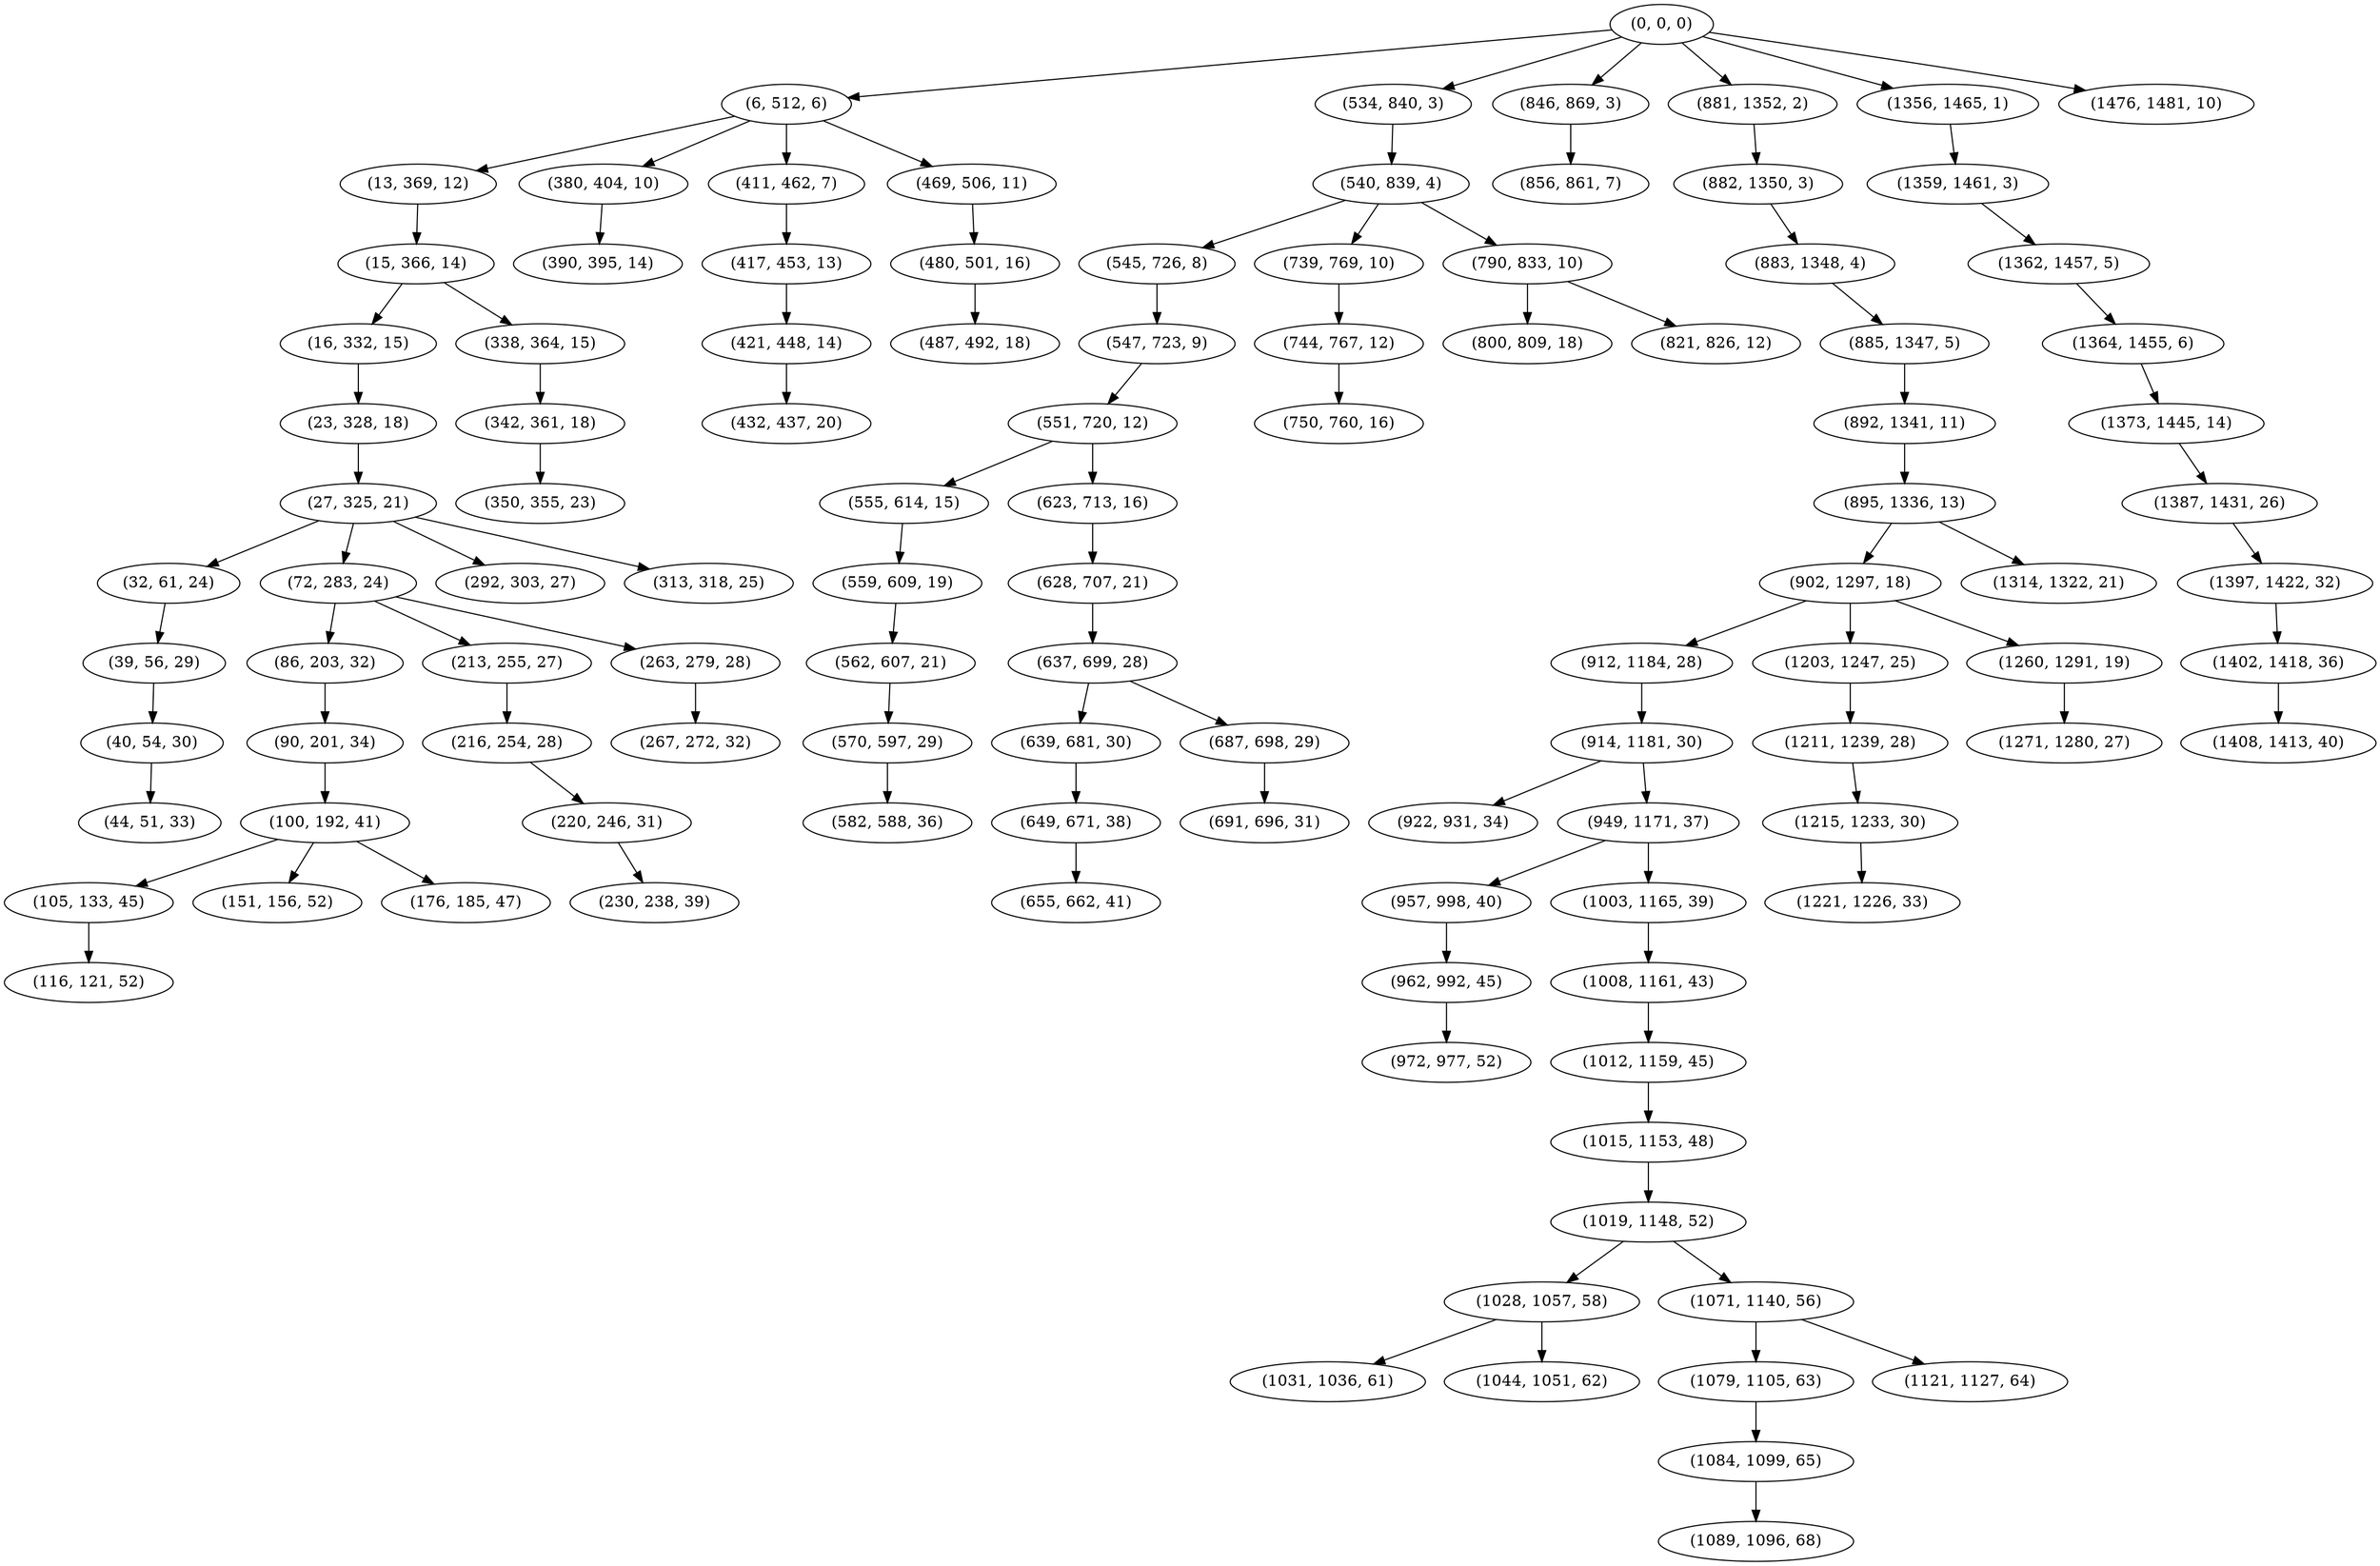 digraph tree {
    "(0, 0, 0)";
    "(6, 512, 6)";
    "(13, 369, 12)";
    "(15, 366, 14)";
    "(16, 332, 15)";
    "(23, 328, 18)";
    "(27, 325, 21)";
    "(32, 61, 24)";
    "(39, 56, 29)";
    "(40, 54, 30)";
    "(44, 51, 33)";
    "(72, 283, 24)";
    "(86, 203, 32)";
    "(90, 201, 34)";
    "(100, 192, 41)";
    "(105, 133, 45)";
    "(116, 121, 52)";
    "(151, 156, 52)";
    "(176, 185, 47)";
    "(213, 255, 27)";
    "(216, 254, 28)";
    "(220, 246, 31)";
    "(230, 238, 39)";
    "(263, 279, 28)";
    "(267, 272, 32)";
    "(292, 303, 27)";
    "(313, 318, 25)";
    "(338, 364, 15)";
    "(342, 361, 18)";
    "(350, 355, 23)";
    "(380, 404, 10)";
    "(390, 395, 14)";
    "(411, 462, 7)";
    "(417, 453, 13)";
    "(421, 448, 14)";
    "(432, 437, 20)";
    "(469, 506, 11)";
    "(480, 501, 16)";
    "(487, 492, 18)";
    "(534, 840, 3)";
    "(540, 839, 4)";
    "(545, 726, 8)";
    "(547, 723, 9)";
    "(551, 720, 12)";
    "(555, 614, 15)";
    "(559, 609, 19)";
    "(562, 607, 21)";
    "(570, 597, 29)";
    "(582, 588, 36)";
    "(623, 713, 16)";
    "(628, 707, 21)";
    "(637, 699, 28)";
    "(639, 681, 30)";
    "(649, 671, 38)";
    "(655, 662, 41)";
    "(687, 698, 29)";
    "(691, 696, 31)";
    "(739, 769, 10)";
    "(744, 767, 12)";
    "(750, 760, 16)";
    "(790, 833, 10)";
    "(800, 809, 18)";
    "(821, 826, 12)";
    "(846, 869, 3)";
    "(856, 861, 7)";
    "(881, 1352, 2)";
    "(882, 1350, 3)";
    "(883, 1348, 4)";
    "(885, 1347, 5)";
    "(892, 1341, 11)";
    "(895, 1336, 13)";
    "(902, 1297, 18)";
    "(912, 1184, 28)";
    "(914, 1181, 30)";
    "(922, 931, 34)";
    "(949, 1171, 37)";
    "(957, 998, 40)";
    "(962, 992, 45)";
    "(972, 977, 52)";
    "(1003, 1165, 39)";
    "(1008, 1161, 43)";
    "(1012, 1159, 45)";
    "(1015, 1153, 48)";
    "(1019, 1148, 52)";
    "(1028, 1057, 58)";
    "(1031, 1036, 61)";
    "(1044, 1051, 62)";
    "(1071, 1140, 56)";
    "(1079, 1105, 63)";
    "(1084, 1099, 65)";
    "(1089, 1096, 68)";
    "(1121, 1127, 64)";
    "(1203, 1247, 25)";
    "(1211, 1239, 28)";
    "(1215, 1233, 30)";
    "(1221, 1226, 33)";
    "(1260, 1291, 19)";
    "(1271, 1280, 27)";
    "(1314, 1322, 21)";
    "(1356, 1465, 1)";
    "(1359, 1461, 3)";
    "(1362, 1457, 5)";
    "(1364, 1455, 6)";
    "(1373, 1445, 14)";
    "(1387, 1431, 26)";
    "(1397, 1422, 32)";
    "(1402, 1418, 36)";
    "(1408, 1413, 40)";
    "(1476, 1481, 10)";
    "(0, 0, 0)" -> "(6, 512, 6)";
    "(0, 0, 0)" -> "(534, 840, 3)";
    "(0, 0, 0)" -> "(846, 869, 3)";
    "(0, 0, 0)" -> "(881, 1352, 2)";
    "(0, 0, 0)" -> "(1356, 1465, 1)";
    "(0, 0, 0)" -> "(1476, 1481, 10)";
    "(6, 512, 6)" -> "(13, 369, 12)";
    "(6, 512, 6)" -> "(380, 404, 10)";
    "(6, 512, 6)" -> "(411, 462, 7)";
    "(6, 512, 6)" -> "(469, 506, 11)";
    "(13, 369, 12)" -> "(15, 366, 14)";
    "(15, 366, 14)" -> "(16, 332, 15)";
    "(15, 366, 14)" -> "(338, 364, 15)";
    "(16, 332, 15)" -> "(23, 328, 18)";
    "(23, 328, 18)" -> "(27, 325, 21)";
    "(27, 325, 21)" -> "(32, 61, 24)";
    "(27, 325, 21)" -> "(72, 283, 24)";
    "(27, 325, 21)" -> "(292, 303, 27)";
    "(27, 325, 21)" -> "(313, 318, 25)";
    "(32, 61, 24)" -> "(39, 56, 29)";
    "(39, 56, 29)" -> "(40, 54, 30)";
    "(40, 54, 30)" -> "(44, 51, 33)";
    "(72, 283, 24)" -> "(86, 203, 32)";
    "(72, 283, 24)" -> "(213, 255, 27)";
    "(72, 283, 24)" -> "(263, 279, 28)";
    "(86, 203, 32)" -> "(90, 201, 34)";
    "(90, 201, 34)" -> "(100, 192, 41)";
    "(100, 192, 41)" -> "(105, 133, 45)";
    "(100, 192, 41)" -> "(151, 156, 52)";
    "(100, 192, 41)" -> "(176, 185, 47)";
    "(105, 133, 45)" -> "(116, 121, 52)";
    "(213, 255, 27)" -> "(216, 254, 28)";
    "(216, 254, 28)" -> "(220, 246, 31)";
    "(220, 246, 31)" -> "(230, 238, 39)";
    "(263, 279, 28)" -> "(267, 272, 32)";
    "(338, 364, 15)" -> "(342, 361, 18)";
    "(342, 361, 18)" -> "(350, 355, 23)";
    "(380, 404, 10)" -> "(390, 395, 14)";
    "(411, 462, 7)" -> "(417, 453, 13)";
    "(417, 453, 13)" -> "(421, 448, 14)";
    "(421, 448, 14)" -> "(432, 437, 20)";
    "(469, 506, 11)" -> "(480, 501, 16)";
    "(480, 501, 16)" -> "(487, 492, 18)";
    "(534, 840, 3)" -> "(540, 839, 4)";
    "(540, 839, 4)" -> "(545, 726, 8)";
    "(540, 839, 4)" -> "(739, 769, 10)";
    "(540, 839, 4)" -> "(790, 833, 10)";
    "(545, 726, 8)" -> "(547, 723, 9)";
    "(547, 723, 9)" -> "(551, 720, 12)";
    "(551, 720, 12)" -> "(555, 614, 15)";
    "(551, 720, 12)" -> "(623, 713, 16)";
    "(555, 614, 15)" -> "(559, 609, 19)";
    "(559, 609, 19)" -> "(562, 607, 21)";
    "(562, 607, 21)" -> "(570, 597, 29)";
    "(570, 597, 29)" -> "(582, 588, 36)";
    "(623, 713, 16)" -> "(628, 707, 21)";
    "(628, 707, 21)" -> "(637, 699, 28)";
    "(637, 699, 28)" -> "(639, 681, 30)";
    "(637, 699, 28)" -> "(687, 698, 29)";
    "(639, 681, 30)" -> "(649, 671, 38)";
    "(649, 671, 38)" -> "(655, 662, 41)";
    "(687, 698, 29)" -> "(691, 696, 31)";
    "(739, 769, 10)" -> "(744, 767, 12)";
    "(744, 767, 12)" -> "(750, 760, 16)";
    "(790, 833, 10)" -> "(800, 809, 18)";
    "(790, 833, 10)" -> "(821, 826, 12)";
    "(846, 869, 3)" -> "(856, 861, 7)";
    "(881, 1352, 2)" -> "(882, 1350, 3)";
    "(882, 1350, 3)" -> "(883, 1348, 4)";
    "(883, 1348, 4)" -> "(885, 1347, 5)";
    "(885, 1347, 5)" -> "(892, 1341, 11)";
    "(892, 1341, 11)" -> "(895, 1336, 13)";
    "(895, 1336, 13)" -> "(902, 1297, 18)";
    "(895, 1336, 13)" -> "(1314, 1322, 21)";
    "(902, 1297, 18)" -> "(912, 1184, 28)";
    "(902, 1297, 18)" -> "(1203, 1247, 25)";
    "(902, 1297, 18)" -> "(1260, 1291, 19)";
    "(912, 1184, 28)" -> "(914, 1181, 30)";
    "(914, 1181, 30)" -> "(922, 931, 34)";
    "(914, 1181, 30)" -> "(949, 1171, 37)";
    "(949, 1171, 37)" -> "(957, 998, 40)";
    "(949, 1171, 37)" -> "(1003, 1165, 39)";
    "(957, 998, 40)" -> "(962, 992, 45)";
    "(962, 992, 45)" -> "(972, 977, 52)";
    "(1003, 1165, 39)" -> "(1008, 1161, 43)";
    "(1008, 1161, 43)" -> "(1012, 1159, 45)";
    "(1012, 1159, 45)" -> "(1015, 1153, 48)";
    "(1015, 1153, 48)" -> "(1019, 1148, 52)";
    "(1019, 1148, 52)" -> "(1028, 1057, 58)";
    "(1019, 1148, 52)" -> "(1071, 1140, 56)";
    "(1028, 1057, 58)" -> "(1031, 1036, 61)";
    "(1028, 1057, 58)" -> "(1044, 1051, 62)";
    "(1071, 1140, 56)" -> "(1079, 1105, 63)";
    "(1071, 1140, 56)" -> "(1121, 1127, 64)";
    "(1079, 1105, 63)" -> "(1084, 1099, 65)";
    "(1084, 1099, 65)" -> "(1089, 1096, 68)";
    "(1203, 1247, 25)" -> "(1211, 1239, 28)";
    "(1211, 1239, 28)" -> "(1215, 1233, 30)";
    "(1215, 1233, 30)" -> "(1221, 1226, 33)";
    "(1260, 1291, 19)" -> "(1271, 1280, 27)";
    "(1356, 1465, 1)" -> "(1359, 1461, 3)";
    "(1359, 1461, 3)" -> "(1362, 1457, 5)";
    "(1362, 1457, 5)" -> "(1364, 1455, 6)";
    "(1364, 1455, 6)" -> "(1373, 1445, 14)";
    "(1373, 1445, 14)" -> "(1387, 1431, 26)";
    "(1387, 1431, 26)" -> "(1397, 1422, 32)";
    "(1397, 1422, 32)" -> "(1402, 1418, 36)";
    "(1402, 1418, 36)" -> "(1408, 1413, 40)";
}
